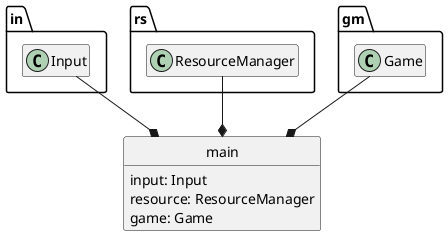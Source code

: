 @startuml
set separator ::

class in::Input
hide Input members

class rs::ResourceManager
hide ResourceManager members

class gm::Game
hide Game members

class main {
	input: Input
	resource: ResourceManager
	game: Game
}
hide main circle
hide main methods

main *-up- Input
main *-up- ResourceManager
main *-up- Game

@enduml
